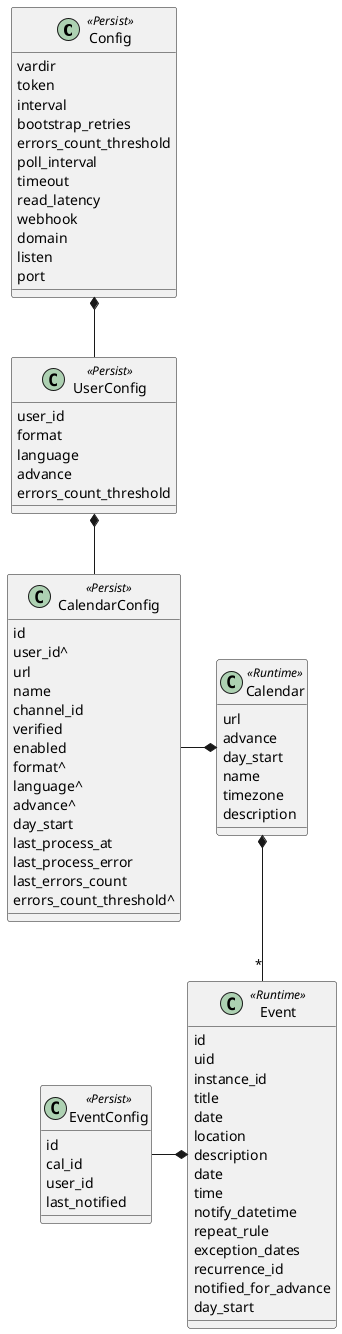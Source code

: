 @startuml

class Config <<Persist>> {
  vardir
  token
  interval
  bootstrap_retries
  errors_count_threshold
  poll_interval
  timeout
  read_latency
  webhook
  domain
  listen
  port
}

class UserConfig <<Persist>> {
    user_id
    format
    language
    advance
    errors_count_threshold
}

Config *-- UserConfig

class CalendarConfig <<Persist>> {
    id
    user_id^
    url
    name
    channel_id
    verified
    enabled
    format^
    language^
    advance^
    day_start
    last_process_at
    last_process_error
    last_errors_count
    errors_count_threshold^
}

UserConfig *-- CalendarConfig

class Calendar <<Runtime>> {
    url
    advance
    day_start
    name
    timezone
    description
}

CalendarConfig -* Calendar

class EventConfig <<Persist>> {
    id
    cal_id
    user_id
    last_notified
}

class Event <<Runtime>> {
    id
    uid
    instance_id
    title
    date
    location
    description
    date
    time
    notify_datetime
    repeat_rule
    exception_dates
    recurrence_id
    notified_for_advance
    day_start
}

EventConfig -* Event

Calendar *-- "*" Event

@enduml
